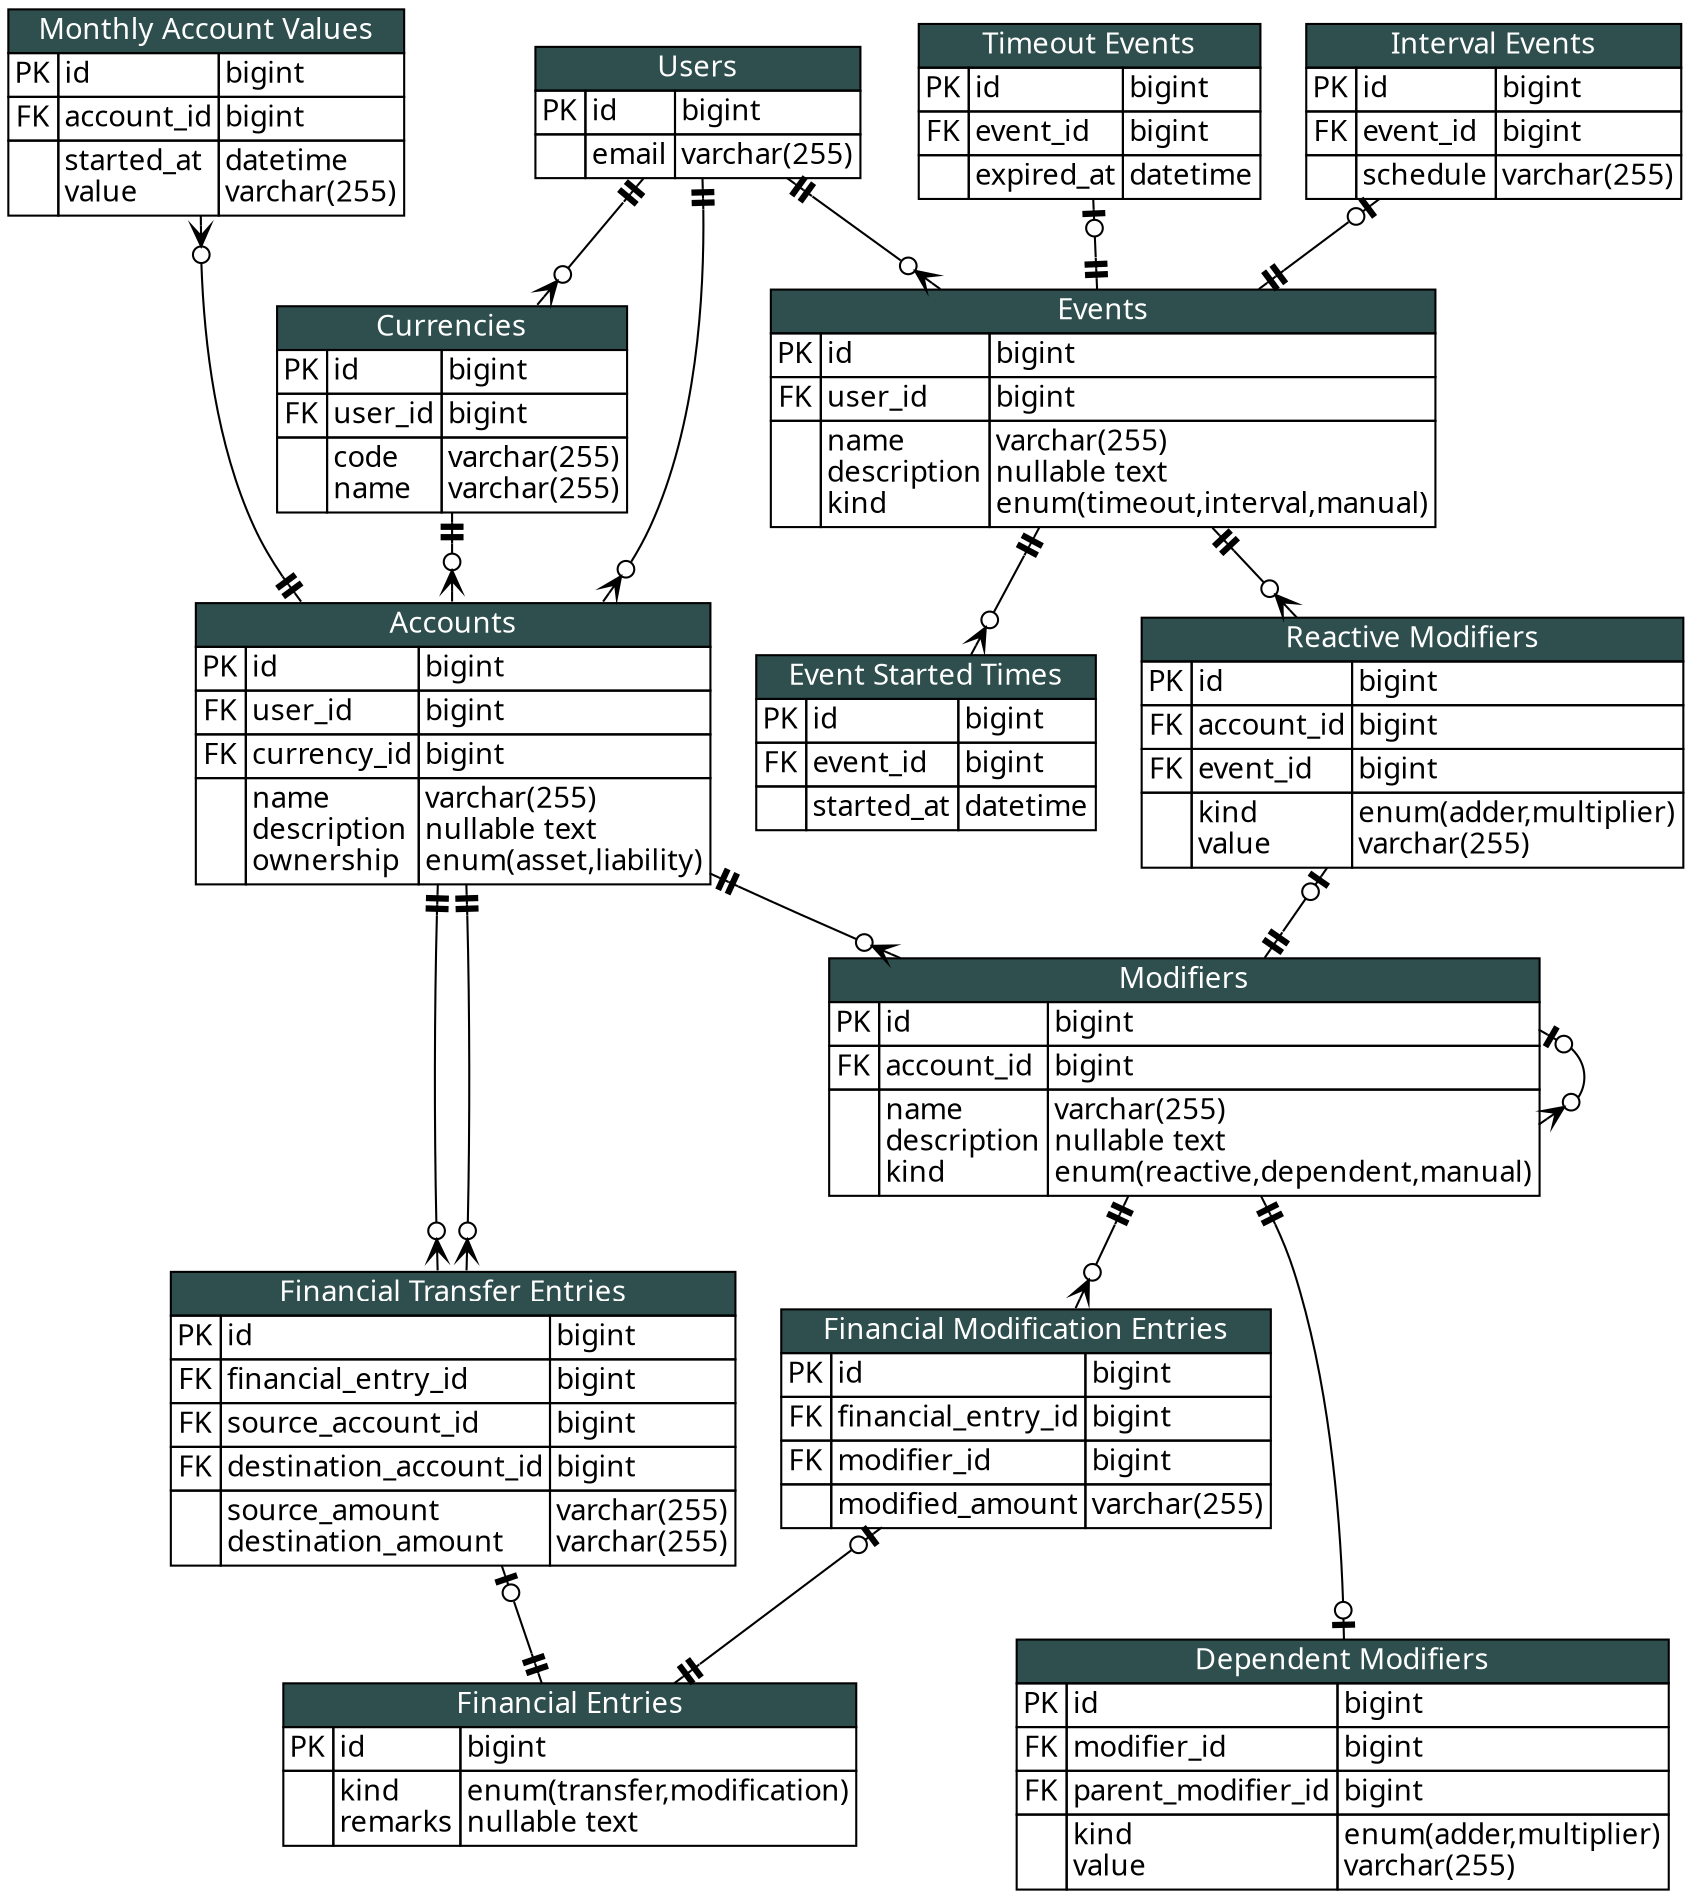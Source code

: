 digraph {
	graph [
		layout = dot
		splines = true
		nodesep = 0.3
	]
	{
		node [ shape = none margin = 0 fontname="Candara" ]
		users [
			label = <
			<table cellspacing="0" border="0" cellborder="1">
				<tr>
					<td colspan="3" bgcolor="darkslategray">
						<font color="white">
							Users
						</font>
					</td>
				</tr>
				<tr>
					<td>PK</td>
					<td align="left">id</td>
					<td align="left">bigint</td>
				</tr>
				<tr>
					<td></td>
					<td>
						email<br align="left"/>
					</td>
					<td>
						varchar(255)<br align="left"/>
					</td>
				</tr>
			</table>
			>
		]
		currencies [
			label = <
			<table cellspacing="0" border="0" cellborder="1">
				<tr>
					<td colspan="3" bgcolor="darkslategray">
						<font color="white">
							Currencies
						</font>
					</td>
				</tr>
				<tr>
					<td>PK</td>
					<td align="left">id</td>
					<td align="left">bigint</td>
				</tr>
				<tr>
					<td>FK</td>
					<td align="left">user_id</td>
					<td align="left">bigint</td>
				</tr>
				<tr>
					<td></td>
					<td align="left">
						code<br align="left"/>
						name<br align="left"/>
					</td>
					<td align="left">
						varchar(255)<br align="left"/>
						varchar(255)<br align="left"/>
					</td>
				</tr>
			</table>
			>
		]
		accounts [
			label = <
			<table cellspacing="0" border="0" cellborder="1">
				<tr>
					<td colspan="3" bgcolor="darkslategray">
						<font color="white">
							Accounts
						</font>
					</td>
				</tr>
				<tr>
					<td>PK</td>
					<td align="left">id</td>
					<td align="left">bigint</td>
				</tr>
				<tr>
					<td>FK</td>
					<td align="left">user_id</td>
					<td align="left">bigint</td>
				</tr>
				<tr>
					<td>FK</td>
					<td align="left">currency_id</td>
					<td align="left">bigint</td>
				</tr>
				<tr>
					<td></td>
					<td align="left">
						name<br align="left"/>
						description<br align="left"/>
						ownership<br align="left"/>
					</td>
					<td align="left">
						varchar(255)<br align="left"/>
						nullable text<br align="left"/>
						enum(asset,liability)<br align="left"/>
					</td>
				</tr>
			</table>
			>
		]
		monthly_account_values [
			label = <
			<table cellspacing="0" border="0" cellborder="1">
				<tr>
					<td colspan="3" bgcolor="darkslategray">
						<font color="white">
							Monthly Account Values
						</font>
					</td>
				</tr>
				<tr>
					<td>PK</td>
					<td align="left">id</td>
					<td align="left">bigint</td>
				</tr>
				<tr>
					<td>FK</td>
					<td align="left">account_id</td>
					<td align="left">bigint</td>
				</tr>
				<tr>
					<td></td>
					<td align="left">
						started_at<br align="left"/>
						value<br align="left"/>
					</td>
					<td align="left">
						datetime<br align="left"/>
						varchar(255)<br align="left"/>
					</td>
				</tr>
			</table>
			>
		]
		events [
			label = <
			<table cellspacing="0" border="0" cellborder="1">
				<tr>
					<td colspan="3" bgcolor="darkslategray">
						<font color="white">
							Events
						</font>
					</td>
				</tr>
				<tr>
					<td>PK</td>
					<td align="left">id</td>
					<td align="left">bigint</td>
				</tr>
				<tr>
					<td>FK</td>
					<td align="left">user_id</td>
					<td align="left">bigint</td>
				</tr>
				<tr>
					<td></td>
					<td align="left">
						name<br align="left"/>
						description<br align="left"/>
						kind<br align="left"/>
					</td>
					<td align="left">
						varchar(255)<br align="left"/>
						nullable text<br align="left"/>
						enum(timeout,interval,manual)<br align="left"/>
					</td>
				</tr>
			</table>
			>
		]
		timeout_events [
			label = <
			<table cellspacing="0" border="0" cellborder="1">
				<tr>
					<td colspan="3" bgcolor="darkslategray">
						<font color="white">
							Timeout Events
						</font>
					</td>
				</tr>
				<tr>
					<td>PK</td>
					<td align="left">id</td>
					<td align="left">bigint</td>
				</tr>
				<tr>
					<td>FK</td>
					<td align="left">event_id</td>
					<td align="left">bigint</td>
				</tr>
				<tr>
					<td></td>
					<td align="left">
						expired_at<br align="left"/>
					</td>
					<td align="left">
						datetime<br align="left"/>
					</td>
				</tr>
			</table>
			>
		]
		interval_events [
			label = <
			<table cellspacing="0" border="0" cellborder="1">
				<tr>
					<td colspan="3" bgcolor="darkslategray">
						<font color="white">
							Interval Events
						</font>
					</td>
				</tr>
				<tr>
					<td>PK</td>
					<td align="left">id</td>
					<td align="left">bigint</td>
				</tr>
				<tr>
					<td>FK</td>
					<td align="left">event_id</td>
					<td align="left">bigint</td>
				</tr>
				<tr>
					<td></td>
					<td align="left">
						schedule<br align="left"/>
					</td>
					<td align="left">
						varchar(255)<br align="left"/>
					</td>
				</tr>
			</table>
			>
		]
		event_started_times [
			label = <
			<table cellspacing="0" border="0" cellborder="1">
				<tr>
					<td colspan="3" bgcolor="darkslategray">
						<font color="white">
							Event Started Times
						</font>
					</td>
				</tr>
				<tr>
					<td>PK</td>
					<td align="left">id</td>
					<td align="left">bigint</td>
				</tr>
				<tr>
					<td>FK</td>
					<td align="left">event_id</td>
					<td align="left">bigint</td>
				</tr>
				<tr>
					<td></td>
					<td align="left">
						started_at<br align="left"/>
					</td>
					<td align="left">
						datetime<br align="left"/>
					</td>
				</tr>
			</table>
			>
		]
		modifiers [
			label = <
			<table cellspacing="0" border="0" cellborder="1">
				<tr>
					<td colspan="3" bgcolor="darkslategray">
						<font color="white">
							Modifiers
						</font>
					</td>
				</tr>
				<tr>
					<td>PK</td>
					<td align="left">id</td>
					<td align="left">bigint</td>
				</tr>
				<tr>
					<td>FK</td>
					<td align="left">account_id</td>
					<td align="left">bigint</td>
				</tr>
				<tr>
					<td></td>
					<td align="left">
						name<br align="left"/>
						description<br align="left"/>
						kind<br align="left"/>
					</td>
					<td align="left">
						varchar(255)<br align="left"/>
						nullable text<br align="left"/>
						enum(reactive,dependent,manual)<br align="left"/>
					</td>
				</tr>
			</table>
			>
		]
		reactive_modifiers [
			label = <
			<table cellspacing="0" border="0" cellborder="1">
				<tr>
					<td colspan="3" bgcolor="darkslategray">
						<font color="white">
							Reactive Modifiers
						</font>
					</td>
				</tr>
				<tr>
					<td>PK</td>
					<td align="left">id</td>
					<td align="left">bigint</td>
				</tr>
				<tr>
					<td>FK</td>
					<td align="left">account_id</td>
					<td align="left">bigint</td>
				</tr>
				<tr>
					<td>FK</td>
					<td align="left">event_id</td>
					<td align="left">bigint</td>
				</tr>
				<tr>
					<td></td>
					<td align="left">
						kind<br align="left"/>
						value<br align="left"/>
					</td>
					<td align="left">
						enum(adder,multiplier)<br align="left"/>
						varchar(255)<br align="left"/>
					</td>
				</tr>
			</table>
			>
		]
		dependent_modifiers [
			label = <
			<table cellspacing="0" border="0" cellborder="1">
				<tr>
					<td colspan="3" bgcolor="darkslategray">
						<font color="white">
							Dependent Modifiers
						</font>
					</td>
				</tr>
				<tr>
					<td>PK</td>
					<td align="left">id</td>
					<td align="left">bigint</td>
				</tr>
				<tr>
					<td>FK</td>
					<td align="left">modifier_id</td>
					<td align="left">bigint</td>
				</tr>
				<tr>
					<td>FK</td>
					<td align="left">parent_modifier_id</td>
					<td align="left">bigint</td>
				</tr>
				<tr>
					<td></td>
					<td align="left">
						kind<br align="left"/>
						value<br align="left"/>
					</td>
					<td align="left">
						enum(adder,multiplier)<br align="left"/>
						varchar(255)<br align="left"/>
					</td>
				</tr>
			</table>
			>
		]
		financial_entries [
			label = <
			<table cellspacing="0" border="0" cellborder="1">
				<tr>
					<td colspan="3" bgcolor="darkslategray">
						<font color="white">
							Financial Entries
						</font>
					</td>
				</tr>
				<tr>
					<td>PK</td>
					<td align="left">id</td>
					<td align="left">bigint</td>
				</tr>
				<tr>
					<td></td>
					<td align="left">
						kind<br align="left"/>
						remarks<br align="left"/>
					</td>
					<td align="left">
						enum(transfer,modification)<br align="left"/>
						nullable text<br align="left"/>
					</td>
				</tr>
			</table>
			>
		]
		financial_transfer_entries [
			label = <
			<table cellspacing="0" border="0" cellborder="1">
				<tr>
					<td colspan="3" bgcolor="darkslategray">
						<font color="white">
							Financial Transfer Entries
						</font>
					</td>
				</tr>
				<tr>
					<td>PK</td>
					<td align="left">id</td>
					<td align="left">bigint</td>
				</tr>
				<tr>
					<td>FK</td>
					<td align="left">financial_entry_id</td>
					<td align="left">bigint</td>
				</tr>
				<tr>
					<td>FK</td>
					<td align="left">source_account_id</td>
					<td align="left">bigint</td>
				</tr>
				<tr>
					<td>FK</td>
					<td align="left">destination_account_id</td>
					<td align="left">bigint</td>
				</tr>
				<tr>
					<td></td>
					<td align="left">
						source_amount<br align="left"/>
						destination_amount<br align="left"/>
					</td>
					<td align="left">
						varchar(255)<br align="left"/>
						varchar(255)<br align="left"/>
					</td>
				</tr>
			</table>
			>
		]
		financial_modification_entries [
			label = <
			<table cellspacing="0" border="0" cellborder="1">
				<tr>
					<td colspan="3" bgcolor="darkslategray">
						<font color="white">
							Financial Modification Entries
						</font>
					</td>
				</tr>
				<tr>
					<td>PK</td>
					<td align="left">id</td>
					<td align="left">bigint</td>
				</tr>
				<tr>
					<td>FK</td>
					<td align="left">financial_entry_id</td>
					<td align="left">bigint</td>
				</tr>
				<tr>
					<td>FK</td>
					<td align="left">modifier_id</td>
					<td align="left">bigint</td>
				</tr>
				<tr>
					<td></td>
					<td align="left">
						modified_amount<br align="left"/>
					</td>
					<td align="left">
						varchar(255)<br align="left"/>
					</td>
				</tr>
			</table>
			>
		]
	}

	edge [ dir = "both" ]
	{
		// zero or one
		edge [
			arrowhead = noneteeodot
			arrowtail = noneteetee
		]

		events -> timeout_events
		events -> interval_events
		modifiers -> reactive_modifiers
		modifiers -> dependent_modifiers
		financial_entries -> financial_transfer_entries
		financial_entries -> financial_modification_entries
	}

	{
		// zero to many
		edge [
			arrowhead = nonecrowodot
			arrowtail = noneteetee
		]

		users -> currencies
		users -> accounts
		currencies -> accounts
		accounts -> monthly_account_values
		users -> events
		accounts -> modifiers
		events -> event_started_times
		events -> reactive_modifiers
		accounts -> financial_transfer_entries
		accounts -> financial_transfer_entries
		modifiers -> financial_modification_entries
	}

	{
		// zero to many but optional in reverse too
		edge [
			arrowhead = nonecrowodot
			arrowtail = noneteeodot
		]

		modifiers -> modifiers
	}

	{
		rank = source;
		timeout_events
		interval_events
		users
		monthly_account_values
	}

	{
		rank = same;
		currencies
		events
	}

	{
		rank = same;
		accounts
		reactive_modifiers
		event_started_times
	}

	{
		rank = same;
		modifiers
	}

	{
		rank = same;
		financial_transfer_entries
		financial_modification_entries
	}

	{
		rank = sink;
		dependent_modifiers
		financial_entries
	}
}
